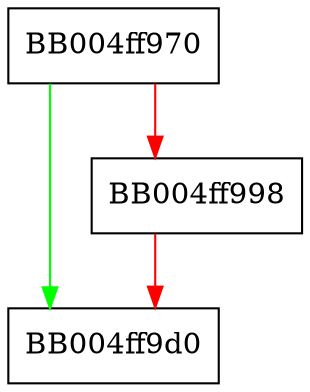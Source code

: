 digraph ossl_quic_engine_new {
  node [shape="box"];
  graph [splines=ortho];
  BB004ff970 -> BB004ff9d0 [color="green"];
  BB004ff970 -> BB004ff998 [color="red"];
  BB004ff998 -> BB004ff9d0 [color="red"];
}
